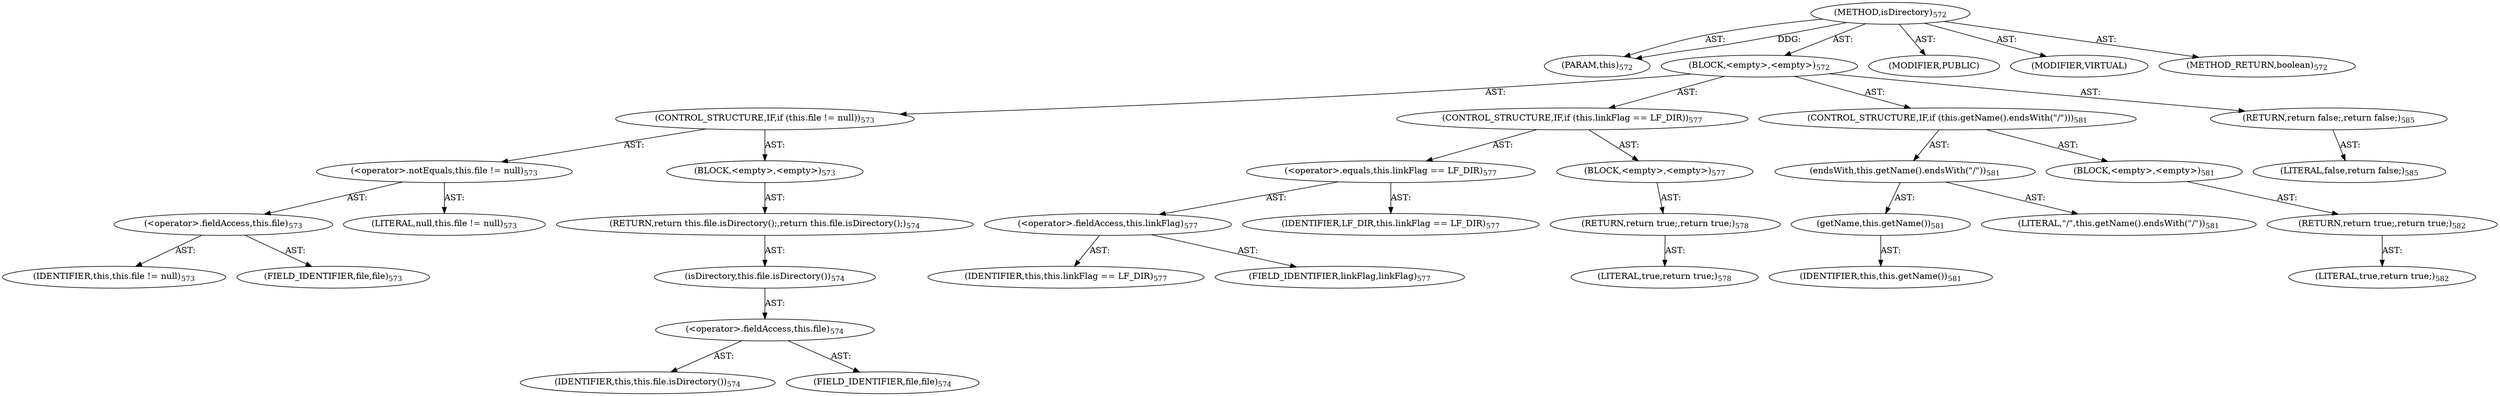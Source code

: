 digraph "isDirectory" {  
"111669149727" [label = <(METHOD,isDirectory)<SUB>572</SUB>> ]
"115964117017" [label = <(PARAM,this)<SUB>572</SUB>> ]
"25769803822" [label = <(BLOCK,&lt;empty&gt;,&lt;empty&gt;)<SUB>572</SUB>> ]
"47244640269" [label = <(CONTROL_STRUCTURE,IF,if (this.file != null))<SUB>573</SUB>> ]
"30064771334" [label = <(&lt;operator&gt;.notEquals,this.file != null)<SUB>573</SUB>> ]
"30064771335" [label = <(&lt;operator&gt;.fieldAccess,this.file)<SUB>573</SUB>> ]
"68719476764" [label = <(IDENTIFIER,this,this.file != null)<SUB>573</SUB>> ]
"55834574935" [label = <(FIELD_IDENTIFIER,file,file)<SUB>573</SUB>> ]
"90194313264" [label = <(LITERAL,null,this.file != null)<SUB>573</SUB>> ]
"25769803823" [label = <(BLOCK,&lt;empty&gt;,&lt;empty&gt;)<SUB>573</SUB>> ]
"146028888080" [label = <(RETURN,return this.file.isDirectory();,return this.file.isDirectory();)<SUB>574</SUB>> ]
"30064771336" [label = <(isDirectory,this.file.isDirectory())<SUB>574</SUB>> ]
"30064771337" [label = <(&lt;operator&gt;.fieldAccess,this.file)<SUB>574</SUB>> ]
"68719476765" [label = <(IDENTIFIER,this,this.file.isDirectory())<SUB>574</SUB>> ]
"55834574936" [label = <(FIELD_IDENTIFIER,file,file)<SUB>574</SUB>> ]
"47244640270" [label = <(CONTROL_STRUCTURE,IF,if (this.linkFlag == LF_DIR))<SUB>577</SUB>> ]
"30064771338" [label = <(&lt;operator&gt;.equals,this.linkFlag == LF_DIR)<SUB>577</SUB>> ]
"30064771339" [label = <(&lt;operator&gt;.fieldAccess,this.linkFlag)<SUB>577</SUB>> ]
"68719476766" [label = <(IDENTIFIER,this,this.linkFlag == LF_DIR)<SUB>577</SUB>> ]
"55834574937" [label = <(FIELD_IDENTIFIER,linkFlag,linkFlag)<SUB>577</SUB>> ]
"68719476941" [label = <(IDENTIFIER,LF_DIR,this.linkFlag == LF_DIR)<SUB>577</SUB>> ]
"25769803824" [label = <(BLOCK,&lt;empty&gt;,&lt;empty&gt;)<SUB>577</SUB>> ]
"146028888081" [label = <(RETURN,return true;,return true;)<SUB>578</SUB>> ]
"90194313265" [label = <(LITERAL,true,return true;)<SUB>578</SUB>> ]
"47244640271" [label = <(CONTROL_STRUCTURE,IF,if (this.getName().endsWith(&quot;/&quot;)))<SUB>581</SUB>> ]
"30064771340" [label = <(endsWith,this.getName().endsWith(&quot;/&quot;))<SUB>581</SUB>> ]
"30064771341" [label = <(getName,this.getName())<SUB>581</SUB>> ]
"68719476767" [label = <(IDENTIFIER,this,this.getName())<SUB>581</SUB>> ]
"90194313266" [label = <(LITERAL,&quot;/&quot;,this.getName().endsWith(&quot;/&quot;))<SUB>581</SUB>> ]
"25769803825" [label = <(BLOCK,&lt;empty&gt;,&lt;empty&gt;)<SUB>581</SUB>> ]
"146028888082" [label = <(RETURN,return true;,return true;)<SUB>582</SUB>> ]
"90194313267" [label = <(LITERAL,true,return true;)<SUB>582</SUB>> ]
"146028888083" [label = <(RETURN,return false;,return false;)<SUB>585</SUB>> ]
"90194313268" [label = <(LITERAL,false,return false;)<SUB>585</SUB>> ]
"133143986261" [label = <(MODIFIER,PUBLIC)> ]
"133143986262" [label = <(MODIFIER,VIRTUAL)> ]
"128849018911" [label = <(METHOD_RETURN,boolean)<SUB>572</SUB>> ]
  "111669149727" -> "115964117017"  [ label = "AST: "] 
  "111669149727" -> "25769803822"  [ label = "AST: "] 
  "111669149727" -> "133143986261"  [ label = "AST: "] 
  "111669149727" -> "133143986262"  [ label = "AST: "] 
  "111669149727" -> "128849018911"  [ label = "AST: "] 
  "25769803822" -> "47244640269"  [ label = "AST: "] 
  "25769803822" -> "47244640270"  [ label = "AST: "] 
  "25769803822" -> "47244640271"  [ label = "AST: "] 
  "25769803822" -> "146028888083"  [ label = "AST: "] 
  "47244640269" -> "30064771334"  [ label = "AST: "] 
  "47244640269" -> "25769803823"  [ label = "AST: "] 
  "30064771334" -> "30064771335"  [ label = "AST: "] 
  "30064771334" -> "90194313264"  [ label = "AST: "] 
  "30064771335" -> "68719476764"  [ label = "AST: "] 
  "30064771335" -> "55834574935"  [ label = "AST: "] 
  "25769803823" -> "146028888080"  [ label = "AST: "] 
  "146028888080" -> "30064771336"  [ label = "AST: "] 
  "30064771336" -> "30064771337"  [ label = "AST: "] 
  "30064771337" -> "68719476765"  [ label = "AST: "] 
  "30064771337" -> "55834574936"  [ label = "AST: "] 
  "47244640270" -> "30064771338"  [ label = "AST: "] 
  "47244640270" -> "25769803824"  [ label = "AST: "] 
  "30064771338" -> "30064771339"  [ label = "AST: "] 
  "30064771338" -> "68719476941"  [ label = "AST: "] 
  "30064771339" -> "68719476766"  [ label = "AST: "] 
  "30064771339" -> "55834574937"  [ label = "AST: "] 
  "25769803824" -> "146028888081"  [ label = "AST: "] 
  "146028888081" -> "90194313265"  [ label = "AST: "] 
  "47244640271" -> "30064771340"  [ label = "AST: "] 
  "47244640271" -> "25769803825"  [ label = "AST: "] 
  "30064771340" -> "30064771341"  [ label = "AST: "] 
  "30064771340" -> "90194313266"  [ label = "AST: "] 
  "30064771341" -> "68719476767"  [ label = "AST: "] 
  "25769803825" -> "146028888082"  [ label = "AST: "] 
  "146028888082" -> "90194313267"  [ label = "AST: "] 
  "146028888083" -> "90194313268"  [ label = "AST: "] 
  "111669149727" -> "115964117017"  [ label = "DDG: "] 
}
